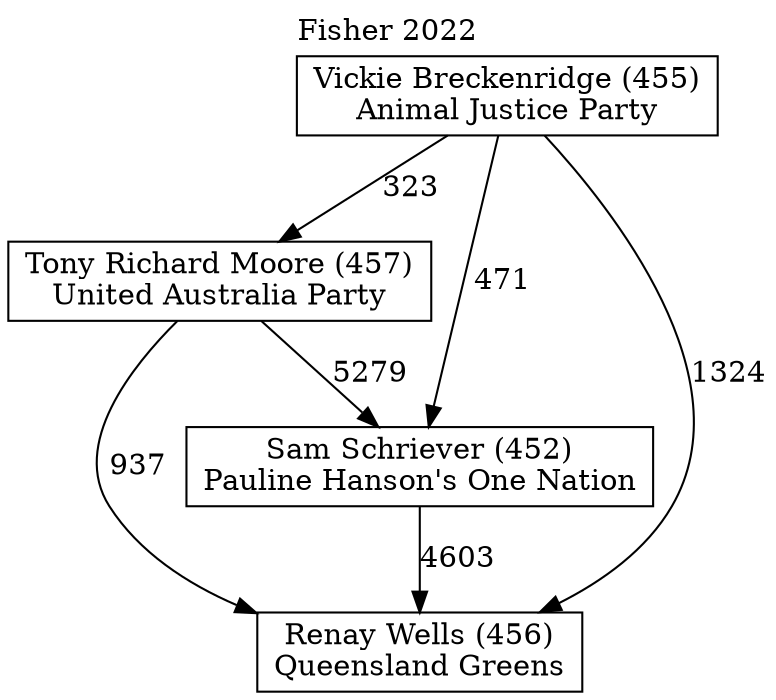 // House preference flow
digraph "Renay Wells (456)_Fisher_2022" {
	graph [label="Fisher 2022" labelloc=t mclimit=10]
	node [shape=box]
	"Vickie Breckenridge (455)" [label="Vickie Breckenridge (455)
Animal Justice Party"]
	"Tony Richard Moore (457)" [label="Tony Richard Moore (457)
United Australia Party"]
	"Sam Schriever (452)" [label="Sam Schriever (452)
Pauline Hanson's One Nation"]
	"Renay Wells (456)" [label="Renay Wells (456)
Queensland Greens"]
	"Tony Richard Moore (457)" -> "Renay Wells (456)" [label=937]
	"Vickie Breckenridge (455)" -> "Sam Schriever (452)" [label=471]
	"Vickie Breckenridge (455)" -> "Renay Wells (456)" [label=1324]
	"Sam Schriever (452)" -> "Renay Wells (456)" [label=4603]
	"Vickie Breckenridge (455)" -> "Tony Richard Moore (457)" [label=323]
	"Tony Richard Moore (457)" -> "Sam Schriever (452)" [label=5279]
}
